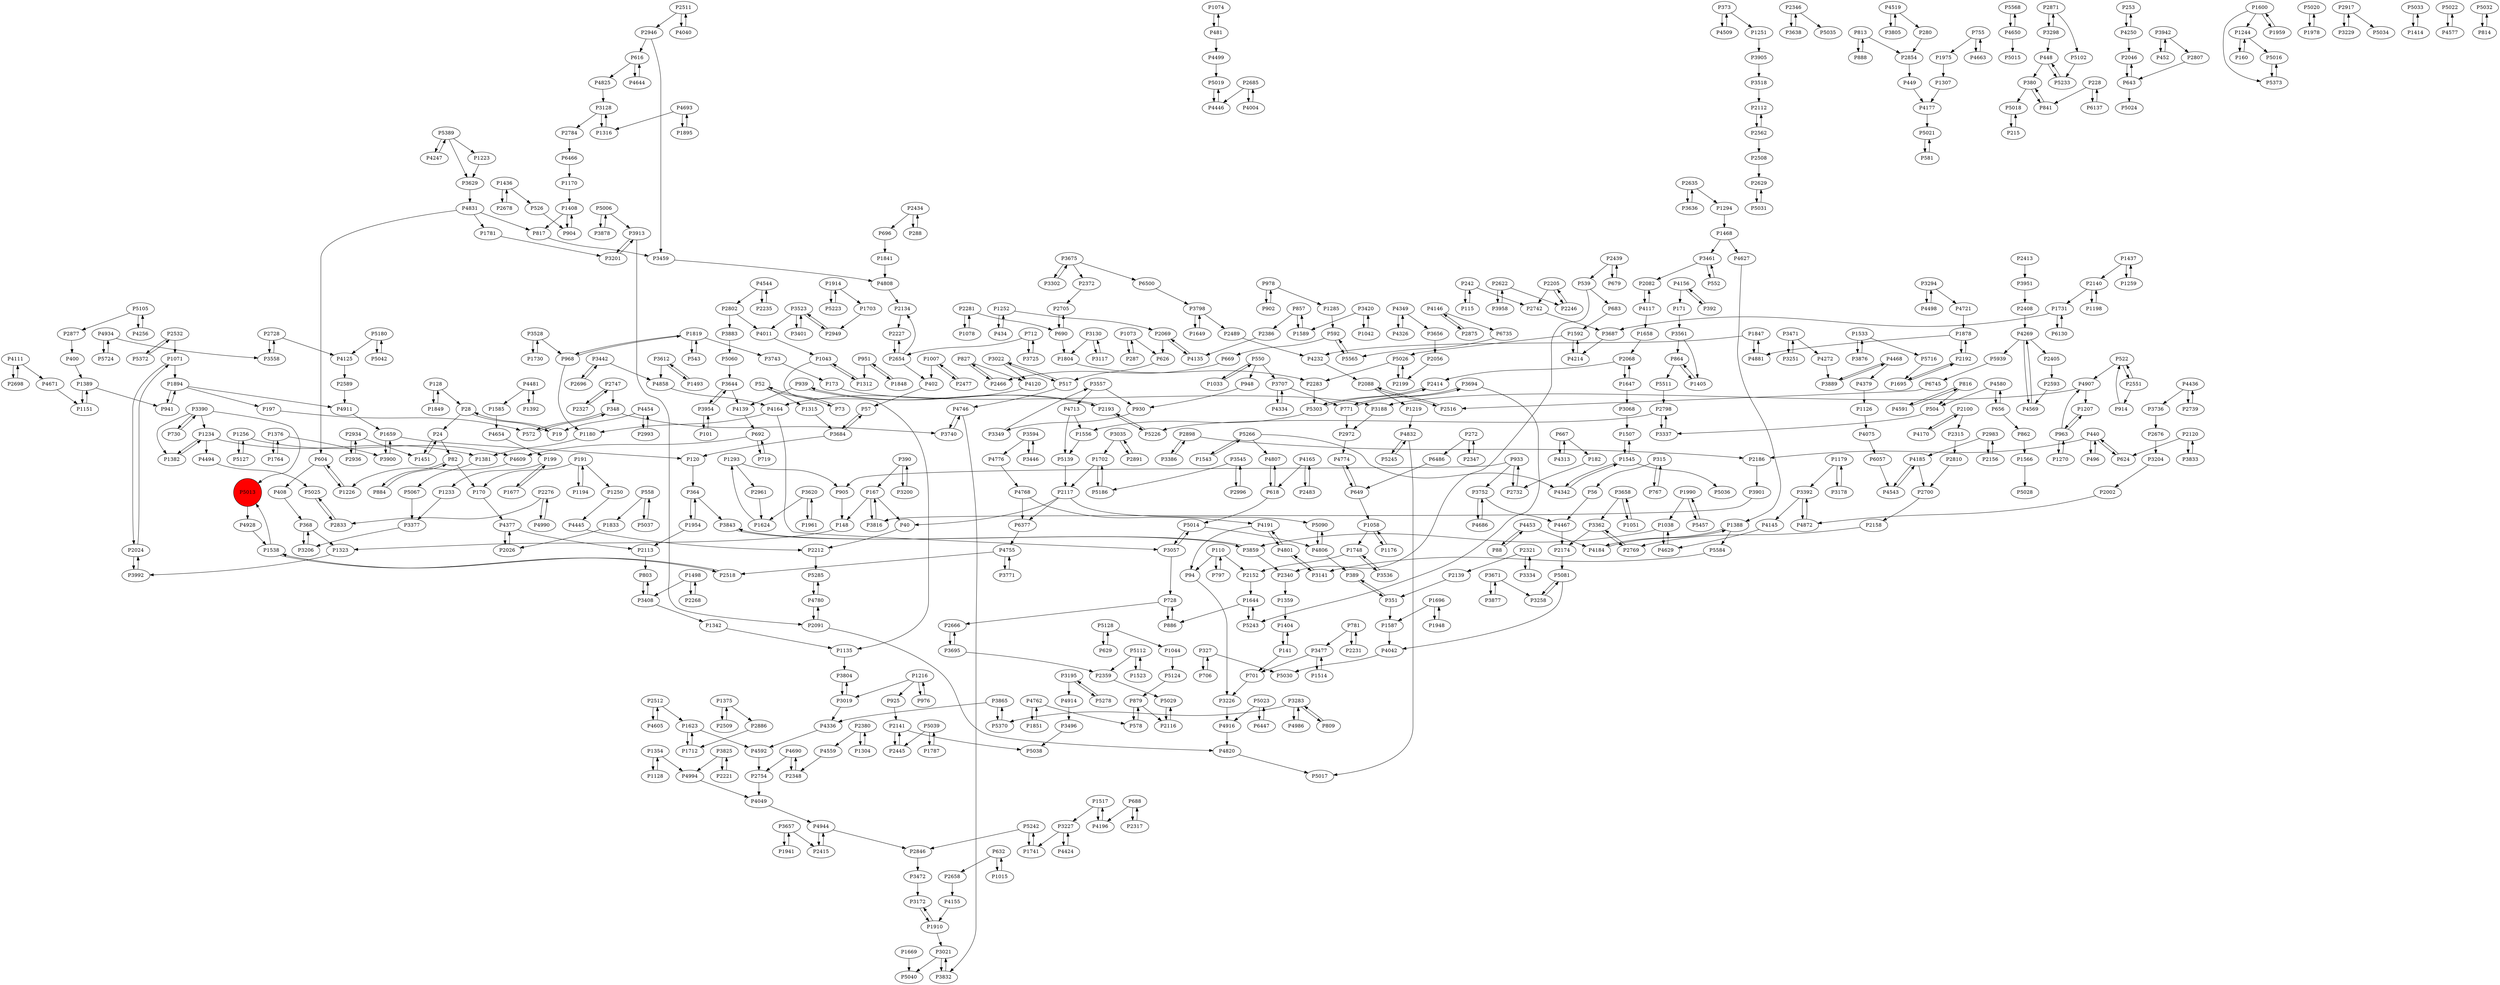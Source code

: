 digraph {
	P2946 -> P616
	P3523 -> P2949
	P1748 -> P2152
	P1781 -> P3201
	P1498 -> P3408
	P28 -> P24
	P517 -> P4746
	P4445 -> P2212
	P1910 -> P3021
	P1545 -> P5036
	P2728 -> P3558
	P1256 -> P5127
	P3188 -> P2972
	P1074 -> P481
	P3905 -> P3518
	P1315 -> P3684
	P1712 -> P1623
	P3294 -> P4498
	P667 -> P182
	P5006 -> P3913
	P4928 -> P1538
	P368 -> P1323
	P5303 -> P1556
	P2802 -> P3883
	P1234 -> P4494
	P2696 -> P3442
	P1007 -> P2477
	P604 -> P408
	P1702 -> P5186
	P2346 -> P3638
	P1731 -> P3687
	P3992 -> P2024
	P2961 -> P1624
	P3130 -> P1804
	P1975 -> P1307
	P1819 -> P3743
	P2212 -> P5285
	P504 -> P3337
	P3958 -> P2622
	P5568 -> P4650
	P3878 -> P5006
	P3195 -> P5278
	P4075 -> P6057
	P2327 -> P2747
	P939 -> P2193
	P242 -> P2742
	P816 -> P504
	P3117 -> P3130
	P1545 -> P1507
	P1007 -> P402
	P167 -> P148
	P3442 -> P2696
	P5042 -> P5180
	P4776 -> P4768
	P1848 -> P951
	P3620 -> P1624
	P3461 -> P2082
	P1216 -> P3019
	P2088 -> P2516
	P2002 -> P4872
	P618 -> P5014
	P1252 -> P434
	P242 -> P115
	P2654 -> P2134
	P2152 -> P1644
	P2141 -> P2445
	P3496 -> P5038
	P3954 -> P101
	P2747 -> P2327
	P4499 -> P5019
	P2415 -> P4944
	P1226 -> P604
	P4247 -> P5389
	P1804 -> P2283
	P2728 -> P4125
	P1234 -> P1381
	P2700 -> P2158
	P1695 -> P2192
	P4825 -> P3128
	P3658 -> P3362
	P4807 -> P618
	P1468 -> P4627
	P3900 -> P1659
	P2871 -> P3298
	P2134 -> P2227
	P3141 -> P4801
	P905 -> P148
	P4377 -> P2113
	P3408 -> P1342
	P3258 -> P5081
	P4544 -> P2802
	P364 -> P1954
	P2551 -> P522
	P481 -> P1074
	P2477 -> P1007
	P3302 -> P3675
	P3362 -> P2769
	P3913 -> P3201
	P253 -> P4250
	P4232 -> P2088
	P1388 -> P5584
	P3883 -> P5060
	P816 -> P4591
	P4481 -> P1392
	P2056 -> P2199
	P5128 -> P1044
	P1647 -> P3068
	P3461 -> P552
	P2846 -> P3472
	P4944 -> P2415
	P4519 -> P3805
	P2348 -> P4690
	P1216 -> P976
	P558 -> P5037
	P3401 -> P3523
	P4436 -> P3736
	P4801 -> P3141
	P656 -> P862
	P2993 -> P4454
	P5006 -> P3878
	P228 -> P6137
	P1389 -> P1151
	P2227 -> P2654
	P2439 -> P539
	P5016 -> P5373
	P408 -> P368
	P2934 -> P2936
	P2405 -> P2593
	P4117 -> P2082
	P1354 -> P1128
	P626 -> P517
	P1878 -> P2192
	P2705 -> P690
	P4117 -> P1658
	P452 -> P3942
	P1251 -> P3905
	P4780 -> P5285
	P1961 -> P3620
	P215 -> P5018
	P1354 -> P4994
	P4690 -> P2348
	P1914 -> P1703
	P712 -> P2654
	P2666 -> P3695
	P827 -> P2466
	P440 -> P496
	P3022 -> P4120
	P2551 -> P914
	P632 -> P2658
	P4125 -> P2589
	P1437 -> P2140
	P288 -> P2434
	P160 -> P1244
	P2784 -> P6466
	P951 -> P1848
	P3620 -> P1961
	P649 -> P1058
	P827 -> P4120
	P696 -> P1841
	P1044 -> P5124
	P2949 -> P3523
	P5060 -> P3644
	P4994 -> P4049
	P5266 -> P1543
	P5020 -> P1978
	P755 -> P1975
	P4755 -> P3771
	P1498 -> P2268
	P1493 -> P3612
	P728 -> P2666
	P618 -> P4807
	P3951 -> P2408
	P4349 -> P4326
	P2532 -> P5372
	P128 -> P1849
	P1600 -> P5373
	P5029 -> P2116
	P5112 -> P2359
	P3545 -> P2996
	P364 -> P3843
	P4801 -> P4191
	P1658 -> P2068
	P5243 -> P1644
	P1910 -> P3172
	P914 -> P522
	P380 -> P841
	P4650 -> P5568
	P4120 -> P4164
	P449 -> P4177
	P4654 -> P199
	P1375 -> P2886
	P5021 -> P581
	P5031 -> P2629
	P1677 -> P199
	P862 -> P1566
	P2120 -> P624
	P3707 -> P771
	P3472 -> P3172
	P888 -> P813
	P3942 -> P452
	P2511 -> P4040
	P4214 -> P1592
	P5037 -> P558
	P968 -> P1819
	P1071 -> P1894
	P4256 -> P5105
	P4663 -> P755
	P1256 -> P4609
	P5716 -> P1695
	P4269 -> P4569
	P4650 -> P5015
	P3657 -> P2415
	P2026 -> P4377
	P3752 -> P4686
	P390 -> P167
	P3130 -> P3117
	P857 -> P2386
	P3557 -> P930
	P728 -> P886
	P592 -> P669
	P4040 -> P2511
	P4509 -> P373
	P1644 -> P5243
	P1219 -> P4832
	P1058 -> P1748
	P5026 -> P2199
	P1285 -> P592
	P4481 -> P1585
	P5226 -> P2193
	P496 -> P440
	P2268 -> P1498
	P2340 -> P1359
	P1941 -> P3657
	P1312 -> P1043
	P3337 -> P2798
	P2091 -> P4820
	P1259 -> P1437
	P2231 -> P781
	P272 -> P6486
	P4644 -> P616
	P101 -> P3954
	P5278 -> P3195
	P4544 -> P2235
	P2508 -> P2629
	P191 -> P1194
	P2917 -> P3229
	P5266 -> P4342
	P5180 -> P5042
	P3477 -> P701
	P2445 -> P2141
	P5025 -> P2833
	P52 -> P73
	P857 -> P1589
	P1316 -> P3128
	P3684 -> P120
	P2512 -> P1623
	P3889 -> P4468
	P4004 -> P2685
	P2769 -> P3362
	P4139 -> P692
	P604 -> P1226
	P904 -> P1408
	P389 -> P351
	P3644 -> P3954
	P1517 -> P3227
	P5584 -> P3141
	P1293 -> P905
	P3390 -> P5013
	P767 -> P315
	P3251 -> P3471
	P2139 -> P351
	P1051 -> P3658
	P539 -> P2340
	P884 -> P82
	P1659 -> P3900
	P5511 -> P2798
	P1624 -> P1293
	P1381 -> P5067
	P2346 -> P5035
	P82 -> P884
	P4559 -> P2348
	P5033 -> P1414
	P1223 -> P3629
	P4498 -> P3294
	P327 -> P706
	P1959 -> P1600
	P327 -> P5030
	P5372 -> P2532
	P2205 -> P2246
	P1250 -> P4445
	P1849 -> P128
	P1414 -> P5033
	P5067 -> P3377
	P4170 -> P2100
	P616 -> P4644
	P3420 -> P1042
	P643 -> P5024
	P4454 -> P2993
	P4831 -> P604
	P1644 -> P886
	P1234 -> P1382
	P2046 -> P643
	P3528 -> P1730
	P4713 -> P1556
	P2917 -> P5034
	P1376 -> P1764
	P3021 -> P5040
	P3594 -> P3446
	P2380 -> P1304
	P930 -> P3349
	P1696 -> P1948
	P4191 -> P4801
	P649 -> P4774
	P2875 -> P4146
	P4831 -> P817
	P4693 -> P1895
	P3019 -> P4336
	P1128 -> P1354
	P3558 -> P2728
	P2069 -> P626
	P2886 -> P1712
	P4934 -> P3558
	P2739 -> P4436
	P167 -> P40
	P4164 -> P3057
	P4145 -> P4629
	P902 -> P978
	P4377 -> P2026
	P1382 -> P1234
	P6447 -> P5023
	P2156 -> P2983
	P2408 -> P4269
	P667 -> P4313
	P3805 -> P4519
	P2174 -> P5081
	P2622 -> P2246
	P1033 -> P550
	P6735 -> P5565
	P4313 -> P667
	P688 -> P2317
	P5022 -> P4577
	P1405 -> P864
	P522 -> P4907
	P2192 -> P1878
	P4453 -> P88
	P3798 -> P2489
	P841 -> P380
	P3019 -> P3804
	P1914 -> P5223
	P1436 -> P2678
	P4269 -> P5939
	P5032 -> P814
	P2120 -> P3833
	P886 -> P728
	P390 -> P3200
	P4986 -> P3283
	P3477 -> P1514
	P4944 -> P2846
	P2898 -> P3386
	P2140 -> P1198
	P2116 -> P5029
	P2622 -> P3958
	P4191 -> P94
	P2898 -> P2186
	P4591 -> P816
	P809 -> P3283
	P2158 -> P2769
	P4185 -> P4543
	P5245 -> P4832
	P1847 -> P4232
	P2810 -> P2700
	P1252 -> P2069
	P2413 -> P3951
	P3536 -> P1748
	P5939 -> P6745
	P1659 -> P120
	P2871 -> P5102
	P5019 -> P4446
	P440 -> P624
	P1293 -> P2961
	P315 -> P56
	P2380 -> P4559
	P3283 -> P5370
	P669 -> P2466
	P5105 -> P2877
	P171 -> P3561
	P730 -> P3390
	P3638 -> P2346
	P3172 -> P1910
	P4858 -> P4164
	P3707 -> P4334
	P701 -> P3226
	P643 -> P2046
	P1304 -> P2380
	P1043 -> P1312
	P3612 -> P1493
	P141 -> P1404
	P5018 -> P215
	P2593 -> P4569
	P1216 -> P925
	P692 -> P4609
	P5389 -> P1223
	P1589 -> P857
	P5081 -> P4042
	P4185 -> P2700
	P3612 -> P4858
	P1436 -> P526
	P1833 -> P2026
	P3523 -> P4011
	P624 -> P440
	P4342 -> P1545
	P4820 -> P5017
	P2246 -> P2205
	P550 -> P948
	P4135 -> P2069
	P2747 -> P348
	P5724 -> P4934
	P4609 -> P1226
	P2483 -> P4165
	P3334 -> P2321
	P3200 -> P390
	P1587 -> P4042
	P6486 -> P649
	P4990 -> P2276
	P191 -> P1250
	P4872 -> P3392
	P2317 -> P688
	P1819 -> P968
	P3865 -> P4336
	P2589 -> P4911
	P2562 -> P2508
	P4436 -> P2739
	P348 -> P572
	P4916 -> P4820
	P4774 -> P649
	P755 -> P4663
	P3386 -> P2898
	P1207 -> P963
	P1895 -> P4693
	P2532 -> P1071
	P552 -> P3461
	P879 -> P578
	P3816 -> P167
	P2654 -> P2227
	P2359 -> P5029
	P578 -> P879
	P3035 -> P2891
	P939 -> P4139
	P2199 -> P5026
	P2489 -> P4232
	P380 -> P5018
	P572 -> P348
	P550 -> P1033
	P3954 -> P3644
	P4832 -> P5245
	P781 -> P3477
	P1623 -> P4592
	P448 -> P5233
	P4165 -> P2483
	P5233 -> P448
	P4577 -> P5022
	P1073 -> P287
	P3833 -> P2120
	P5223 -> P1914
	P4543 -> P4185
	P1514 -> P3477
	P4164 -> P1180
	P351 -> P1587
	P2891 -> P3035
	P4686 -> P3752
	P3736 -> P2676
	P3594 -> P4776
	P3408 -> P803
	P3471 -> P4272
	P3390 -> P730
	P1058 -> P1176
	P1404 -> P141
	P543 -> P1819
	P199 -> P1677
	P3298 -> P2871
	P2100 -> P4170
	P4934 -> P5724
	P2685 -> P4446
	P2934 -> P1451
	P3523 -> P3401
	P1042 -> P3420
	P948 -> P930
	P1180 -> P1381
	P4156 -> P392
	P963 -> P1207
	P2685 -> P4004
	P1851 -> P4762
	P1847 -> P4881
	P1043 -> P1135
	P2511 -> P2946
	P4605 -> P2512
	P3771 -> P4755
	P2088 -> P1219
	P3694 -> P5243
	P3798 -> P1649
	P2235 -> P4544
	P2854 -> P449
	P4768 -> P4191
	P4454 -> P19
	P1894 -> P4911
	P400 -> P1389
	P1294 -> P1468
	P1437 -> P1259
	P4671 -> P1151
	P5023 -> P6447
	P3392 -> P4872
	P3362 -> P2174
	P197 -> P572
	P1990 -> P1038
	P4334 -> P3707
	P1038 -> P4629
	P3545 -> P5186
	P2833 -> P5025
	P4453 -> P4184
	P5112 -> P1523
	P2434 -> P696
	P1388 -> P4184
	P1647 -> P2068
	P690 -> P1804
	P5373 -> P5016
	P2983 -> P4185
	P1978 -> P5020
	P3283 -> P4986
	P4146 -> P2875
	P2386 -> P4135
	P1649 -> P3798
	P5039 -> P2445
	P434 -> P1252
	P5013 -> P4928
	P1703 -> P2949
	P3561 -> P1405
	P3877 -> P3671
	P1556 -> P5139
	P3021 -> P3832
	P5127 -> P1256
	P3859 -> P2340
	P813 -> P2854
	P2516 -> P2088
	P3687 -> P4214
	P110 -> P2152
	P4755 -> P2518
	P3035 -> P1702
	P2281 -> P1078
	P4177 -> P5021
	P2372 -> P2705
	P4911 -> P1659
	P1015 -> P632
	P1787 -> P5039
	P191 -> P170
	P3298 -> P448
	P5389 -> P4247
	P706 -> P327
	P3913 -> P2091
	P4349 -> P3656
	P951 -> P1312
	P4762 -> P1851
	P4184 -> P1388
	P2439 -> P679
	P1170 -> P1408
	P933 -> P2732
	P1538 -> P2518
	P2996 -> P3545
	P4762 -> P578
	P3195 -> P4914
	P963 -> P4907
	P24 -> P82
	P2193 -> P939
	P3725 -> P712
	P1244 -> P160
	P1543 -> P5266
	P4049 -> P4944
	P5242 -> P1741
	P3128 -> P1316
	P522 -> P2551
	P1894 -> P197
	P1451 -> P24
	P373 -> P1251
	P3752 -> P4467
	P5124 -> P879
	P2676 -> P3204
	P3557 -> P4713
	P879 -> P2116
	P1126 -> P4075
	P1176 -> P1058
	P968 -> P1180
	P402 -> P57
	P629 -> P5128
	P4468 -> P4379
	P3420 -> P1589
	P2113 -> P803
	P2742 -> P3687
	P1517 -> P4196
	P1545 -> P4342
	P4111 -> P2698
	P1748 -> P3536
	P2936 -> P2934
	P2562 -> P2112
	P688 -> P4196
	P3442 -> P4858
	P683 -> P1592
	P1408 -> P904
	P5014 -> P4806
	P3528 -> P968
	P4629 -> P1038
	P5026 -> P2283
	P3178 -> P1179
	P3671 -> P3258
	P1389 -> P941
	P4446 -> P5019
	P3294 -> P4721
	P2629 -> P5031
	P2512 -> P4605
	P199 -> P1233
	P4713 -> P5139
	P814 -> P5032
	P5090 -> P4806
	P1198 -> P2140
	P2192 -> P1695
	P616 -> P4825
	P2698 -> P4111
	P4580 -> P504
	P526 -> P904
	P712 -> P3725
	P315 -> P767
	P5266 -> P4807
	P1244 -> P5016
	P1764 -> P1376
	P2798 -> P5226
	P5303 -> P2414
	P978 -> P902
	P1408 -> P817
	P4165 -> P618
	P5186 -> P1702
	P4768 -> P6377
	P3377 -> P3206
	P4592 -> P2754
	P2117 -> P40
	P3743 -> P173
	P978 -> P1285
	P2205 -> P2742
	P3942 -> P2807
	P3675 -> P3302
	P2635 -> P3636
	P4806 -> P389
	P3201 -> P3913
	P1600 -> P1959
	P5457 -> P1990
	P2466 -> P827
	P2221 -> P3825
	P4326 -> P4349
	P1954 -> P2113
	P3459 -> P4808
	P5370 -> P3865
	P3658 -> P1051
	P4780 -> P2091
	P3471 -> P3251
	P4250 -> P2046
	P348 -> P3740
	P1375 -> P2509
	P864 -> P5511
	P4424 -> P3227
	P817 -> P3459
	P2082 -> P4117
	P3204 -> P2002
	P2117 -> P6377
	P581 -> P5021
	P5039 -> P1787
	P864 -> P1405
	P4494 -> P5025
	P2877 -> P400
	P692 -> P719
	P656 -> P4580
	P4746 -> P3832
	P4272 -> P3889
	P148 -> P1323
	P4907 -> P1207
	P5081 -> P3258
	P1135 -> P3804
	P141 -> P701
	P1194 -> P191
	P1523 -> P5112
	P5285 -> P4780
	P797 -> P110
	P1592 -> P4214
	P3825 -> P2221
	P167 -> P3816
	P4746 -> P3740
	P3832 -> P3021
	P1841 -> P4808
	P1179 -> P3392
	P3694 -> P771
	P4379 -> P1126
	P1538 -> P5013
	P3057 -> P5014
	P1359 -> P1404
	P2091 -> P4780
	P5242 -> P2846
	P2983 -> P2156
	P2024 -> P1071
	P4627 -> P1388
	P5565 -> P592
	P5102 -> P5233
	P19 -> P28
	P5023 -> P4916
	P1878 -> P4881
	P57 -> P3684
	P3022 -> P517
	P2972 -> P4774
	P3227 -> P1741
	P3636 -> P2635
	P287 -> P1073
	P4468 -> P3889
	P3518 -> P2112
	P1669 -> P5040
	P1585 -> P4654
	P170 -> P4377
	P3901 -> P3816
	P94 -> P3226
	P4808 -> P2134
	P40 -> P2212
	P539 -> P683
	P2141 -> P5038
	P110 -> P797
	P4907 -> P3188
	P3675 -> P2372
	P2100 -> P2315
	P2283 -> P5303
	P813 -> P888
	P24 -> P1451
	P3740 -> P4746
	P690 -> P2705
	P1233 -> P3377
	P128 -> P28
	P2117 -> P5090
	P4914 -> P3496
	P3283 -> P809
	P3349 -> P3557
	P3561 -> P864
	P2414 -> P5303
	P4269 -> P2405
	P3657 -> P1941
	P963 -> P1270
	P1592 -> P5026
	P4580 -> P656
	P28 -> P19
	P1323 -> P3992
	P228 -> P841
	P5139 -> P2117
	P2807 -> P643
	P3068 -> P1507
	P6130 -> P1731
	P2068 -> P2414
	P3057 -> P728
	P2112 -> P2562
	P1392 -> P4481
	P5105 -> P4256
	P2678 -> P1436
	P4831 -> P1781
	P4806 -> P5090
	P3865 -> P5370
	P1730 -> P3528
	P592 -> P5565
	P4693 -> P1316
	P4832 -> P5017
	P1954 -> P364
	P3206 -> P368
	P3695 -> P2359
	P1533 -> P3876
	P440 -> P2186
	P392 -> P4156
	P1151 -> P1389
	P1948 -> P1696
	P52 -> P1315
	P1819 -> P543
	P173 -> P3188
	P73 -> P52
	P1071 -> P2024
	P5014 -> P3057
	P2193 -> P5226
	P3392 -> P4145
	P3128 -> P2784
	P3876 -> P1533
	P4111 -> P4671
	P2068 -> P1647
	P803 -> P3408
	P3629 -> P4831
	P4881 -> P1847
	P4569 -> P4269
	P2798 -> P3337
	P1566 -> P5028
	P2276 -> P2833
	P2321 -> P3334
	P481 -> P4499
	P3229 -> P2917
	P120 -> P364
	P272 -> P2347
	P4250 -> P253
	P4042 -> P5030
	P1342 -> P1135
	P1894 -> P941
	P1179 -> P3178
	P2658 -> P4155
	P6500 -> P3798
	P933 -> P905
	P2802 -> P4011
	P2754 -> P4049
	P2347 -> P272
	P5389 -> P3629
	P3843 -> P3859
	P771 -> P3694
	P4196 -> P1517
	P182 -> P2732
	P3390 -> P1234
	P3684 -> P57
	P4519 -> P280
	P3804 -> P3019
	P1038 -> P3859
	P3644 -> P4139
	P1731 -> P6130
	P1990 -> P5457
	P4690 -> P2754
	P3446 -> P3594
	P1702 -> P2117
	P558 -> P1833
	P2509 -> P1375
	P110 -> P94
	P1696 -> P1587
	P719 -> P692
	P88 -> P4453
	P771 -> P2972
	P5128 -> P629
	P976 -> P1216
	P2434 -> P288
	P6377 -> P4755
	P6745 -> P2516
	P115 -> P242
	P781 -> P2231
	P925 -> P2141
	P2654 -> P402
	P1468 -> P3461
	P2946 -> P3459
	P1600 -> P1244
	P2518 -> P1538
	P56 -> P4467
	P1741 -> P5242
	P3695 -> P2666
	P6137 -> P228
	P4336 -> P4592
	P280 -> P2854
	P3671 -> P3877
	P3675 -> P6500
	P517 -> P3022
	P4156 -> P171
	P2140 -> P1731
	P679 -> P2439
	P1533 -> P5716
	P3390 -> P1382
	P1307 -> P4177
	P3227 -> P4424
	P1623 -> P1712
	P933 -> P3752
	P4721 -> P1878
	P1507 -> P1545
	P2276 -> P4990
	P3656 -> P2056
	P550 -> P3707
	P3825 -> P4994
	P448 -> P380
	P3859 -> P3843
	P2186 -> P3901
	P1078 -> P2281
	P368 -> P3206
	P2069 -> P4135
	P2315 -> P2810
	P5180 -> P4125
	P2635 -> P1294
	P351 -> P389
	P1270 -> P963
	P1376 -> P3900
	P82 -> P170
	P4011 -> P1043
	P4146 -> P6735
	P2281 -> P690
	P3226 -> P4916
	P373 -> P4509
	P941 -> P1894
	P1073 -> P626
	P2024 -> P3992
	P6057 -> P4543
	P6466 -> P1170
	P632 -> P1015
	P2732 -> P933
	P4155 -> P1910
	P4467 -> P2174
	P2321 -> P2139
	P5013 [shape=circle]
	P5013 [style=filled]
	P5013 [fillcolor=red]
}